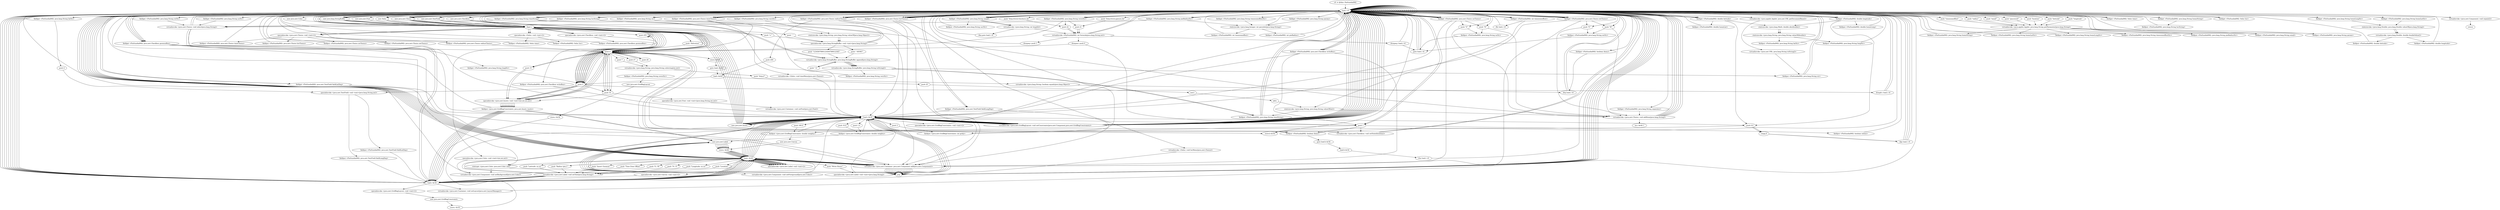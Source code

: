 digraph "" {
    "r0 := @this: PieSundial082"
    "load.r r0"
    "r0 := @this: PieSundial082"->"load.r r0";
    "new java.awt.Color"
    "load.r r0"->"new java.awt.Color";
    "dup1.r"
    "new java.awt.Color"->"dup1.r";
    "push 255"
    "dup1.r"->"push 255";
    "push 255"->"push 255";
    "push 255"->"push 255";
    "specialinvoke <java.awt.Color: void <init>(int,int,int)>"
    "push 255"->"specialinvoke <java.awt.Color: void <init>(int,int,int)>";
    "virtualinvoke <java.awt.Component: void setBackground(java.awt.Color)>"
    "specialinvoke <java.awt.Color: void <init>(int,int,int)>"->"virtualinvoke <java.awt.Component: void setBackground(java.awt.Color)>";
    "virtualinvoke <java.awt.Component: void setBackground(java.awt.Color)>"->"load.r r0";
    "load.r r0"->"load.r r0";
    "push \"location\""
    "load.r r0"->"push \"location\"";
    "virtualinvoke <java.applet.Applet: java.lang.String getParameter(java.lang.String)>"
    "push \"location\""->"virtualinvoke <java.applet.Applet: java.lang.String getParameter(java.lang.String)>";
    "fieldput <PieSundial082: java.lang.String homeString>"
    "virtualinvoke <java.applet.Applet: java.lang.String getParameter(java.lang.String)>"->"fieldput <PieSundial082: java.lang.String homeString>";
    "fieldput <PieSundial082: java.lang.String homeString>"->"load.r r0";
    "load.r r0"->"load.r r0";
    "push \"latitude\""
    "load.r r0"->"push \"latitude\"";
    "push \"latitude\""->"virtualinvoke <java.applet.Applet: java.lang.String getParameter(java.lang.String)>";
    "fieldput <PieSundial082: java.lang.String homeLatStr>"
    "virtualinvoke <java.applet.Applet: java.lang.String getParameter(java.lang.String)>"->"fieldput <PieSundial082: java.lang.String homeLatStr>";
    "fieldput <PieSundial082: java.lang.String homeLatStr>"->"load.r r0";
    "load.r r0"->"load.r r0";
    "push \"longitude\""
    "load.r r0"->"push \"longitude\"";
    "push \"longitude\""->"virtualinvoke <java.applet.Applet: java.lang.String getParameter(java.lang.String)>";
    "fieldput <PieSundial082: java.lang.String homeLongStr>"
    "virtualinvoke <java.applet.Applet: java.lang.String getParameter(java.lang.String)>"->"fieldput <PieSundial082: java.lang.String homeLongStr>";
    "fieldput <PieSundial082: java.lang.String homeLongStr>"->"load.r r0";
    "load.r r0"->"load.r r0";
    "push \"timezoneoffset\""
    "load.r r0"->"push \"timezoneoffset\"";
    "push \"timezoneoffset\""->"virtualinvoke <java.applet.Applet: java.lang.String getParameter(java.lang.String)>";
    "fieldput <PieSundial082: java.lang.String timezoneoffsetStr>"
    "virtualinvoke <java.applet.Applet: java.lang.String getParameter(java.lang.String)>"->"fieldput <PieSundial082: java.lang.String timezoneoffsetStr>";
    "fieldput <PieSundial082: java.lang.String timezoneoffsetStr>"->"load.r r0";
    "load.r r0"->"load.r r0";
    "fieldget <PieSundial082: java.lang.String timezoneoffsetStr>"
    "load.r r0"->"fieldget <PieSundial082: java.lang.String timezoneoffsetStr>";
    "staticinvoke <java.lang.Integer: int parseInt(java.lang.String)>"
    "fieldget <PieSundial082: java.lang.String timezoneoffsetStr>"->"staticinvoke <java.lang.Integer: int parseInt(java.lang.String)>";
    "fieldput <PieSundial082: int timezoneoffset>"
    "staticinvoke <java.lang.Integer: int parseInt(java.lang.String)>"->"fieldput <PieSundial082: int timezoneoffset>";
    "fieldput <PieSundial082: int timezoneoffset>"->"load.r r0";
    "load.r r0"->"load.r r0";
    "push \"radius\""
    "load.r r0"->"push \"radius\"";
    "push \"radius\""->"virtualinvoke <java.applet.Applet: java.lang.String getParameter(java.lang.String)>";
    "fieldput <PieSundial082: java.lang.String pieRadiusStr>"
    "virtualinvoke <java.applet.Applet: java.lang.String getParameter(java.lang.String)>"->"fieldput <PieSundial082: java.lang.String pieRadiusStr>";
    "fieldput <PieSundial082: java.lang.String pieRadiusStr>"->"load.r r0";
    "load.r r0"->"load.r r0";
    "fieldget <PieSundial082: java.lang.String pieRadiusStr>"
    "load.r r0"->"fieldget <PieSundial082: java.lang.String pieRadiusStr>";
    "fieldget <PieSundial082: java.lang.String pieRadiusStr>"->"staticinvoke <java.lang.Integer: int parseInt(java.lang.String)>";
    "fieldput <PieSundial082: int pieRadius>"
    "staticinvoke <java.lang.Integer: int parseInt(java.lang.String)>"->"fieldput <PieSundial082: int pieRadius>";
    "fieldput <PieSundial082: int pieRadius>"->"load.r r0";
    "load.r r0"->"load.r r0";
    "virtualinvoke <java.applet.Applet: java.net.URL getDocumentBase()>"
    "load.r r0"->"virtualinvoke <java.applet.Applet: java.net.URL getDocumentBase()>";
    "virtualinvoke <java.net.URL: java.lang.String toString()>"
    "virtualinvoke <java.applet.Applet: java.net.URL getDocumentBase()>"->"virtualinvoke <java.net.URL: java.lang.String toString()>";
    "fieldput <PieSundial082: java.lang.String str>"
    "virtualinvoke <java.net.URL: java.lang.String toString()>"->"fieldput <PieSundial082: java.lang.String str>";
    "fieldput <PieSundial082: java.lang.String str>"->"load.r r0";
    "new java.lang.StringBuffer"
    "load.r r0"->"new java.lang.StringBuffer";
    "new java.lang.StringBuffer"->"dup1.r";
    "dup1.r"->"load.r r0";
    "fieldget <PieSundial082: java.lang.String str>"
    "load.r r0"->"fieldget <PieSundial082: java.lang.String str>";
    "staticinvoke <java.lang.String: java.lang.String valueOf(java.lang.Object)>"
    "fieldget <PieSundial082: java.lang.String str>"->"staticinvoke <java.lang.String: java.lang.String valueOf(java.lang.Object)>";
    "specialinvoke <java.lang.StringBuffer: void <init>(java.lang.String)>"
    "staticinvoke <java.lang.String: java.lang.String valueOf(java.lang.Object)>"->"specialinvoke <java.lang.StringBuffer: void <init>(java.lang.String)>";
    "push \"1234567890123456789012345\""
    "specialinvoke <java.lang.StringBuffer: void <init>(java.lang.String)>"->"push \"1234567890123456789012345\"";
    "virtualinvoke <java.lang.StringBuffer: java.lang.StringBuffer append(java.lang.String)>"
    "push \"1234567890123456789012345\""->"virtualinvoke <java.lang.StringBuffer: java.lang.StringBuffer append(java.lang.String)>";
    "virtualinvoke <java.lang.StringBuffer: java.lang.String toString()>"
    "virtualinvoke <java.lang.StringBuffer: java.lang.StringBuffer append(java.lang.String)>"->"virtualinvoke <java.lang.StringBuffer: java.lang.String toString()>";
    "virtualinvoke <java.lang.StringBuffer: java.lang.String toString()>"->"fieldput <PieSundial082: java.lang.String str>";
    "fieldput <PieSundial082: java.lang.String str>"->"load.r r0";
    "load.r r0"->"load.r r0";
    "load.r r0"->"fieldget <PieSundial082: java.lang.String str>";
    "push 0"
    "fieldget <PieSundial082: java.lang.String str>"->"push 0";
    "push 27"
    "push 0"->"push 27";
    "virtualinvoke <java.lang.String: java.lang.String substring(int,int)>"
    "push 27"->"virtualinvoke <java.lang.String: java.lang.String substring(int,int)>";
    "fieldput <PieSundial082: java.lang.String wwwStr>"
    "virtualinvoke <java.lang.String: java.lang.String substring(int,int)>"->"fieldput <PieSundial082: java.lang.String wwwStr>";
    "new java.awt.GridBagLayout"
    "fieldput <PieSundial082: java.lang.String wwwStr>"->"new java.awt.GridBagLayout";
    "store.r $r34"
    "new java.awt.GridBagLayout"->"store.r $r34";
    "load.r $r34"
    "store.r $r34"->"load.r $r34";
    "specialinvoke <java.awt.GridBagLayout: void <init>()>"
    "load.r $r34"->"specialinvoke <java.awt.GridBagLayout: void <init>()>";
    "new java.awt.GridBagConstraints"
    "specialinvoke <java.awt.GridBagLayout: void <init>()>"->"new java.awt.GridBagConstraints";
    "store.r $r35"
    "new java.awt.GridBagConstraints"->"store.r $r35";
    "load.r $r35"
    "store.r $r35"->"load.r $r35";
    "specialinvoke <java.awt.GridBagConstraints: void <init>()>"
    "load.r $r35"->"specialinvoke <java.awt.GridBagConstraints: void <init>()>";
    "specialinvoke <java.awt.GridBagConstraints: void <init>()>"->"load.r r0";
    "load.r r0"->"load.r $r34";
    "virtualinvoke <java.awt.Container: void setLayout(java.awt.LayoutManager)>"
    "load.r $r34"->"virtualinvoke <java.awt.Container: void setLayout(java.awt.LayoutManager)>";
    "virtualinvoke <java.awt.Container: void setLayout(java.awt.LayoutManager)>"->"load.r r0";
    "load.r r0"->"load.r r0";
    "fieldget <PieSundial082: int timezoneoffset>"
    "load.r r0"->"fieldget <PieSundial082: int timezoneoffset>";
    "staticinvoke <java.lang.String: java.lang.String valueOf(int)>"
    "fieldget <PieSundial082: int timezoneoffset>"->"staticinvoke <java.lang.String: java.lang.String valueOf(int)>";
    "fieldput <PieSundial082: java.lang.String timeString>"
    "staticinvoke <java.lang.String: java.lang.String valueOf(int)>"->"fieldput <PieSundial082: java.lang.String timeString>";
    "fieldput <PieSundial082: java.lang.String timeString>"->"load.r r0";
    "load.r r0"->"fieldget <PieSundial082: int timezoneoffset>";
    "ifle load.r r0"
    "fieldget <PieSundial082: int timezoneoffset>"->"ifle load.r r0";
    "ifle load.r r0"->"load.r r0";
    "load.r r0"->"new java.lang.StringBuffer";
    "new java.lang.StringBuffer"->"dup1.r";
    "push \"+\""
    "dup1.r"->"push \"+\"";
    "push \"+\""->"specialinvoke <java.lang.StringBuffer: void <init>(java.lang.String)>";
    "specialinvoke <java.lang.StringBuffer: void <init>(java.lang.String)>"->"load.r r0";
    "fieldget <PieSundial082: java.lang.String timeString>"
    "load.r r0"->"fieldget <PieSundial082: java.lang.String timeString>";
    "fieldget <PieSundial082: java.lang.String timeString>"->"virtualinvoke <java.lang.StringBuffer: java.lang.StringBuffer append(java.lang.String)>";
    "virtualinvoke <java.lang.StringBuffer: java.lang.StringBuffer append(java.lang.String)>"->"virtualinvoke <java.lang.StringBuffer: java.lang.String toString()>";
    "virtualinvoke <java.lang.StringBuffer: java.lang.String toString()>"->"fieldput <PieSundial082: java.lang.String timeString>";
    "fieldput <PieSundial082: java.lang.String timeString>"->"load.r r0";
    "load.r r0"->"new java.lang.StringBuffer";
    "new java.lang.StringBuffer"->"dup1.r";
    "push \" \""
    "dup1.r"->"push \" \"";
    "push \" \""->"specialinvoke <java.lang.StringBuffer: void <init>(java.lang.String)>";
    "specialinvoke <java.lang.StringBuffer: void <init>(java.lang.String)>"->"load.r r0";
    "load.r r0"->"fieldget <PieSundial082: java.lang.String timeString>";
    "fieldget <PieSundial082: java.lang.String timeString>"->"virtualinvoke <java.lang.StringBuffer: java.lang.StringBuffer append(java.lang.String)>";
    "push \" h\""
    "virtualinvoke <java.lang.StringBuffer: java.lang.StringBuffer append(java.lang.String)>"->"push \" h\"";
    "push \" h\""->"virtualinvoke <java.lang.StringBuffer: java.lang.StringBuffer append(java.lang.String)>";
    "virtualinvoke <java.lang.StringBuffer: java.lang.StringBuffer append(java.lang.String)>"->"virtualinvoke <java.lang.StringBuffer: java.lang.String toString()>";
    "virtualinvoke <java.lang.StringBuffer: java.lang.String toString()>"->"fieldput <PieSundial082: java.lang.String timeString>";
    "fieldput <PieSundial082: java.lang.String timeString>"->"load.r r0";
    "new java.awt.Font"
    "load.r r0"->"new java.awt.Font";
    "new java.awt.Font"->"dup1.r";
    "push \"Helvetica\""
    "dup1.r"->"push \"Helvetica\"";
    "push \"Helvetica\""->"push 0";
    "push 10"
    "push 0"->"push 10";
    "specialinvoke <java.awt.Font: void <init>(java.lang.String,int,int)>"
    "push 10"->"specialinvoke <java.awt.Font: void <init>(java.lang.String,int,int)>";
    "virtualinvoke <java.awt.Container: void setFont(java.awt.Font)>"
    "specialinvoke <java.awt.Font: void <init>(java.lang.String,int,int)>"->"virtualinvoke <java.awt.Container: void setFont(java.awt.Font)>";
    "virtualinvoke <java.awt.Container: void setFont(java.awt.Font)>"->"load.r $r35";
    "push 1.0"
    "load.r $r35"->"push 1.0";
    "fieldput <java.awt.GridBagConstraints: double weightx>"
    "push 1.0"->"fieldput <java.awt.GridBagConstraints: double weightx>";
    "fieldput <java.awt.GridBagConstraints: double weightx>"->"load.r $r35";
    "push 0.0"
    "load.r $r35"->"push 0.0";
    "fieldput <java.awt.GridBagConstraints: double weighty>"
    "push 0.0"->"fieldput <java.awt.GridBagConstraints: double weighty>";
    "fieldput <java.awt.GridBagConstraints: double weighty>"->"load.r $r35";
    "new java.awt.Insets"
    "load.r $r35"->"new java.awt.Insets";
    "new java.awt.Insets"->"dup1.r";
    "push 5"
    "dup1.r"->"push 5";
    "push 5"->"push 10";
    "push 10"->"push 0";
    "push 0"->"push 0";
    "specialinvoke <java.awt.Insets: void <init>(int,int,int,int)>"
    "push 0"->"specialinvoke <java.awt.Insets: void <init>(int,int,int,int)>";
    "fieldput <java.awt.GridBagConstraints: java.awt.Insets insets>"
    "specialinvoke <java.awt.Insets: void <init>(int,int,int,int)>"->"fieldput <java.awt.GridBagConstraints: java.awt.Insets insets>";
    "new java.awt.Label"
    "fieldput <java.awt.GridBagConstraints: java.awt.Insets insets>"->"new java.awt.Label";
    "store.r $r44"
    "new java.awt.Label"->"store.r $r44";
    "load.r $r44"
    "store.r $r44"->"load.r $r44";
    "specialinvoke <java.awt.Label: void <init>()>"
    "load.r $r44"->"specialinvoke <java.awt.Label: void <init>()>";
    "specialinvoke <java.awt.Label: void <init>()>"->"load.r $r44";
    "push \"Time Zone Offset\""
    "load.r $r44"->"push \"Time Zone Offset\"";
    "virtualinvoke <java.awt.Label: void setText(java.lang.String)>"
    "push \"Time Zone Offset\""->"virtualinvoke <java.awt.Label: void setText(java.lang.String)>";
    "virtualinvoke <java.awt.Label: void setText(java.lang.String)>"->"load.r $r34";
    "load.r $r34"->"load.r $r44";
    "load.r $r44"->"load.r $r35";
    "virtualinvoke <java.awt.GridBagLayout: void setConstraints(java.awt.Component,java.awt.GridBagConstraints)>"
    "load.r $r35"->"virtualinvoke <java.awt.GridBagLayout: void setConstraints(java.awt.Component,java.awt.GridBagConstraints)>";
    "virtualinvoke <java.awt.GridBagLayout: void setConstraints(java.awt.Component,java.awt.GridBagConstraints)>"->"load.r r0";
    "load.r r0"->"load.r $r44";
    "virtualinvoke <java.awt.Container: java.awt.Component add(java.awt.Component)>"
    "load.r $r44"->"virtualinvoke <java.awt.Container: java.awt.Component add(java.awt.Component)>";
    "pop"
    "virtualinvoke <java.awt.Container: java.awt.Component add(java.awt.Component)>"->"pop";
    "pop"->"load.r $r35";
    "load.r $r35"->"new java.awt.Insets";
    "new java.awt.Insets"->"dup1.r";
    "dup1.r"->"push 5";
    "push 5"->"push 0";
    "push 0"->"push 0";
    "push 0"->"push 0";
    "push 0"->"specialinvoke <java.awt.Insets: void <init>(int,int,int,int)>";
    "specialinvoke <java.awt.Insets: void <init>(int,int,int,int)>"->"fieldput <java.awt.GridBagConstraints: java.awt.Insets insets>";
    "fieldput <java.awt.GridBagConstraints: java.awt.Insets insets>"->"new java.awt.Label";
    "new java.awt.Label"->"store.r $r44";
    "store.r $r44"->"load.r $r44";
    "load.r $r44"->"specialinvoke <java.awt.Label: void <init>()>";
    "specialinvoke <java.awt.Label: void <init>()>"->"load.r $r44";
    "push \"Location\""
    "load.r $r44"->"push \"Location\"";
    "push \"Location\""->"virtualinvoke <java.awt.Label: void setText(java.lang.String)>";
    "virtualinvoke <java.awt.Label: void setText(java.lang.String)>"->"load.r $r34";
    "load.r $r34"->"load.r $r44";
    "load.r $r44"->"load.r $r35";
    "load.r $r35"->"virtualinvoke <java.awt.GridBagLayout: void setConstraints(java.awt.Component,java.awt.GridBagConstraints)>";
    "virtualinvoke <java.awt.GridBagLayout: void setConstraints(java.awt.Component,java.awt.GridBagConstraints)>"->"load.r r0";
    "load.r r0"->"load.r $r44";
    "load.r $r44"->"virtualinvoke <java.awt.Container: java.awt.Component add(java.awt.Component)>";
    "virtualinvoke <java.awt.Container: java.awt.Component add(java.awt.Component)>"->"pop";
    "pop"->"load.r $r35";
    "push 10.0"
    "load.r $r35"->"push 10.0";
    "push 10.0"->"fieldput <java.awt.GridBagConstraints: double weightx>";
    "fieldput <java.awt.GridBagConstraints: double weightx>"->"new java.awt.Label";
    "new java.awt.Label"->"store.r $r44";
    "store.r $r44"->"load.r $r44";
    "load.r $r44"->"specialinvoke <java.awt.Label: void <init>()>";
    "specialinvoke <java.awt.Label: void <init>()>"->"load.r $r44";
    "push \"Latitude: xx.xx\""
    "load.r $r44"->"push \"Latitude: xx.xx\"";
    "push \"Latitude: xx.xx\""->"virtualinvoke <java.awt.Label: void setText(java.lang.String)>";
    "virtualinvoke <java.awt.Label: void setText(java.lang.String)>"->"load.r $r34";
    "load.r $r34"->"load.r $r44";
    "load.r $r44"->"load.r $r35";
    "load.r $r35"->"virtualinvoke <java.awt.GridBagLayout: void setConstraints(java.awt.Component,java.awt.GridBagConstraints)>";
    "virtualinvoke <java.awt.GridBagLayout: void setConstraints(java.awt.Component,java.awt.GridBagConstraints)>"->"load.r r0";
    "load.r r0"->"load.r $r44";
    "load.r $r44"->"virtualinvoke <java.awt.Container: java.awt.Component add(java.awt.Component)>";
    "virtualinvoke <java.awt.Container: java.awt.Component add(java.awt.Component)>"->"pop";
    "pop"->"new java.awt.Label";
    "new java.awt.Label"->"store.r $r44";
    "store.r $r44"->"load.r $r44";
    "load.r $r44"->"specialinvoke <java.awt.Label: void <init>()>";
    "specialinvoke <java.awt.Label: void <init>()>"->"load.r $r44";
    "push \"N / S\""
    "load.r $r44"->"push \"N / S\"";
    "push \"N / S\""->"virtualinvoke <java.awt.Label: void setText(java.lang.String)>";
    "virtualinvoke <java.awt.Label: void setText(java.lang.String)>"->"load.r $r34";
    "load.r $r34"->"load.r $r44";
    "load.r $r44"->"load.r $r35";
    "load.r $r35"->"virtualinvoke <java.awt.GridBagLayout: void setConstraints(java.awt.Component,java.awt.GridBagConstraints)>";
    "virtualinvoke <java.awt.GridBagLayout: void setConstraints(java.awt.Component,java.awt.GridBagConstraints)>"->"load.r r0";
    "load.r r0"->"load.r $r44";
    "load.r $r44"->"virtualinvoke <java.awt.Container: java.awt.Component add(java.awt.Component)>";
    "virtualinvoke <java.awt.Container: java.awt.Component add(java.awt.Component)>"->"pop";
    "pop"->"new java.awt.Label";
    "new java.awt.Label"->"store.r $r44";
    "store.r $r44"->"load.r $r44";
    "load.r $r44"->"specialinvoke <java.awt.Label: void <init>()>";
    "specialinvoke <java.awt.Label: void <init>()>"->"load.r $r44";
    "push \"Longitude: xx.xx\""
    "load.r $r44"->"push \"Longitude: xx.xx\"";
    "push \"Longitude: xx.xx\""->"virtualinvoke <java.awt.Label: void setText(java.lang.String)>";
    "virtualinvoke <java.awt.Label: void setText(java.lang.String)>"->"load.r $r34";
    "load.r $r34"->"load.r $r44";
    "load.r $r44"->"load.r $r35";
    "load.r $r35"->"virtualinvoke <java.awt.GridBagLayout: void setConstraints(java.awt.Component,java.awt.GridBagConstraints)>";
    "virtualinvoke <java.awt.GridBagLayout: void setConstraints(java.awt.Component,java.awt.GridBagConstraints)>"->"load.r r0";
    "load.r r0"->"load.r $r44";
    "load.r $r44"->"virtualinvoke <java.awt.Container: java.awt.Component add(java.awt.Component)>";
    "virtualinvoke <java.awt.Container: java.awt.Component add(java.awt.Component)>"->"pop";
    "pop"->"new java.awt.Label";
    "new java.awt.Label"->"store.r $r44";
    "store.r $r44"->"load.r $r44";
    "load.r $r44"->"specialinvoke <java.awt.Label: void <init>()>";
    "specialinvoke <java.awt.Label: void <init>()>"->"load.r $r44";
    "push \"E / W\""
    "load.r $r44"->"push \"E / W\"";
    "push \"E / W\""->"virtualinvoke <java.awt.Label: void setText(java.lang.String)>";
    "virtualinvoke <java.awt.Label: void setText(java.lang.String)>"->"load.r $r34";
    "load.r $r34"->"load.r $r44";
    "load.r $r44"->"load.r $r35";
    "load.r $r35"->"virtualinvoke <java.awt.GridBagLayout: void setConstraints(java.awt.Component,java.awt.GridBagConstraints)>";
    "virtualinvoke <java.awt.GridBagLayout: void setConstraints(java.awt.Component,java.awt.GridBagConstraints)>"->"load.r r0";
    "load.r r0"->"load.r $r44";
    "load.r $r44"->"virtualinvoke <java.awt.Container: java.awt.Component add(java.awt.Component)>";
    "virtualinvoke <java.awt.Container: java.awt.Component add(java.awt.Component)>"->"pop";
    "pop"->"new java.awt.Label";
    "new java.awt.Label"->"store.r $r44";
    "store.r $r44"->"load.r $r44";
    "load.r $r44"->"specialinvoke <java.awt.Label: void <init>()>";
    "specialinvoke <java.awt.Label: void <init>()>"->"load.r $r44";
    "push \"Radius (pix.)\""
    "load.r $r44"->"push \"Radius (pix.)\"";
    "push \"Radius (pix.)\""->"virtualinvoke <java.awt.Label: void setText(java.lang.String)>";
    "virtualinvoke <java.awt.Label: void setText(java.lang.String)>"->"load.r $r35";
    "load.r $r35"->"new java.awt.Insets";
    "new java.awt.Insets"->"dup1.r";
    "dup1.r"->"push 5";
    "push 5"->"push 0";
    "push 0"->"push 0";
    "push 0"->"push 5";
    "push 5"->"specialinvoke <java.awt.Insets: void <init>(int,int,int,int)>";
    "specialinvoke <java.awt.Insets: void <init>(int,int,int,int)>"->"fieldput <java.awt.GridBagConstraints: java.awt.Insets insets>";
    "fieldput <java.awt.GridBagConstraints: java.awt.Insets insets>"->"load.r $r34";
    "load.r $r34"->"load.r $r44";
    "load.r $r44"->"load.r $r35";
    "load.r $r35"->"virtualinvoke <java.awt.GridBagLayout: void setConstraints(java.awt.Component,java.awt.GridBagConstraints)>";
    "virtualinvoke <java.awt.GridBagLayout: void setConstraints(java.awt.Component,java.awt.GridBagConstraints)>"->"load.r r0";
    "load.r r0"->"load.r $r44";
    "load.r $r44"->"virtualinvoke <java.awt.Container: java.awt.Component add(java.awt.Component)>";
    "virtualinvoke <java.awt.Container: java.awt.Component add(java.awt.Component)>"->"pop";
    "pop"->"new java.awt.Label";
    "new java.awt.Label"->"store.r $r44";
    "store.r $r44"->"load.r $r44";
    "load.r $r44"->"specialinvoke <java.awt.Label: void <init>()>";
    "specialinvoke <java.awt.Label: void <init>()>"->"load.r $r44";
    "staticget <java.awt.Color: java.awt.Color red>"
    "load.r $r44"->"staticget <java.awt.Color: java.awt.Color red>";
    "virtualinvoke <java.awt.Component: void setForeground(java.awt.Color)>"
    "staticget <java.awt.Color: java.awt.Color red>"->"virtualinvoke <java.awt.Component: void setForeground(java.awt.Color)>";
    "virtualinvoke <java.awt.Component: void setForeground(java.awt.Color)>"->"load.r $r44";
    "push \"Insert Gnomon\""
    "load.r $r44"->"push \"Insert Gnomon\"";
    "push \"Insert Gnomon\""->"virtualinvoke <java.awt.Label: void setText(java.lang.String)>";
    "virtualinvoke <java.awt.Label: void setText(java.lang.String)>"->"load.r $r35";
    "load.r $r35"->"new java.awt.Insets";
    "new java.awt.Insets"->"dup1.r";
    "dup1.r"->"push 5";
    "push 5"->"push 0";
    "push 0"->"push 0";
    "push 15"
    "push 0"->"push 15";
    "push 15"->"specialinvoke <java.awt.Insets: void <init>(int,int,int,int)>";
    "specialinvoke <java.awt.Insets: void <init>(int,int,int,int)>"->"fieldput <java.awt.GridBagConstraints: java.awt.Insets insets>";
    "fieldput <java.awt.GridBagConstraints: java.awt.Insets insets>"->"load.r $r34";
    "load.r $r34"->"load.r $r44";
    "load.r $r44"->"load.r $r35";
    "load.r $r35"->"virtualinvoke <java.awt.GridBagLayout: void setConstraints(java.awt.Component,java.awt.GridBagConstraints)>";
    "virtualinvoke <java.awt.GridBagLayout: void setConstraints(java.awt.Component,java.awt.GridBagConstraints)>"->"load.r r0";
    "load.r r0"->"load.r $r44";
    "load.r $r44"->"virtualinvoke <java.awt.Container: java.awt.Component add(java.awt.Component)>";
    "virtualinvoke <java.awt.Container: java.awt.Component add(java.awt.Component)>"->"pop";
    "pop"->"new java.awt.Label";
    "new java.awt.Label"->"store.r $r44";
    "store.r $r44"->"load.r $r44";
    "push \"Write Hours\""
    "load.r $r44"->"push \"Write Hours\"";
    "specialinvoke <java.awt.Label: void <init>(java.lang.String)>"
    "push \"Write Hours\""->"specialinvoke <java.awt.Label: void <init>(java.lang.String)>";
    "specialinvoke <java.awt.Label: void <init>(java.lang.String)>"->"load.r $r35";
    "load.r $r35"->"new java.awt.Insets";
    "new java.awt.Insets"->"dup1.r";
    "dup1.r"->"push 5";
    "push 5"->"push 0";
    "push 0"->"push 0";
    "push 0"->"push 15";
    "push 15"->"specialinvoke <java.awt.Insets: void <init>(int,int,int,int)>";
    "specialinvoke <java.awt.Insets: void <init>(int,int,int,int)>"->"fieldput <java.awt.GridBagConstraints: java.awt.Insets insets>";
    "fieldput <java.awt.GridBagConstraints: java.awt.Insets insets>"->"load.r $r34";
    "load.r $r34"->"load.r $r44";
    "load.r $r44"->"load.r $r35";
    "load.r $r35"->"virtualinvoke <java.awt.GridBagLayout: void setConstraints(java.awt.Component,java.awt.GridBagConstraints)>";
    "virtualinvoke <java.awt.GridBagLayout: void setConstraints(java.awt.Component,java.awt.GridBagConstraints)>"->"load.r r0";
    "load.r r0"->"load.r $r44";
    "load.r $r44"->"virtualinvoke <java.awt.Container: java.awt.Component add(java.awt.Component)>";
    "virtualinvoke <java.awt.Container: java.awt.Component add(java.awt.Component)>"->"pop";
    "pop"->"load.r $r35";
    "push 1"
    "load.r $r35"->"push 1";
    "fieldput <java.awt.GridBagConstraints: int gridy>"
    "push 1"->"fieldput <java.awt.GridBagConstraints: int gridy>";
    "fieldput <java.awt.GridBagConstraints: int gridy>"->"load.r r0";
    "new Seloc"
    "load.r r0"->"new Seloc";
    "new Seloc"->"dup1.r";
    "specialinvoke <Seloc: void <init>()>"
    "dup1.r"->"specialinvoke <Seloc: void <init>()>";
    "fieldput <PieSundial082: Seloc time>"
    "specialinvoke <Seloc: void <init>()>"->"fieldput <PieSundial082: Seloc time>";
    "fieldput <PieSundial082: Seloc time>"->"load.r r0";
    "new java.awt.Choice"
    "load.r r0"->"new java.awt.Choice";
    "new java.awt.Choice"->"dup1.r";
    "specialinvoke <java.awt.Choice: void <init>()>"
    "dup1.r"->"specialinvoke <java.awt.Choice: void <init>()>";
    "fieldput <PieSundial082: java.awt.Choice timeChoice>"
    "specialinvoke <java.awt.Choice: void <init>()>"->"fieldput <PieSundial082: java.awt.Choice timeChoice>";
    "fieldput <PieSundial082: java.awt.Choice timeChoice>"->"load.r r0";
    "fieldget <PieSundial082: Seloc time>"
    "load.r r0"->"fieldget <PieSundial082: Seloc time>";
    "fieldget <PieSundial082: Seloc time>"->"load.r r0";
    "fieldget <PieSundial082: java.awt.Choice timeChoice>"
    "load.r r0"->"fieldget <PieSundial082: java.awt.Choice timeChoice>";
    "virtualinvoke <Seloc: void timeMenu(java.awt.Choice)>"
    "fieldget <PieSundial082: java.awt.Choice timeChoice>"->"virtualinvoke <Seloc: void timeMenu(java.awt.Choice)>";
    "virtualinvoke <Seloc: void timeMenu(java.awt.Choice)>"->"load.r $r35";
    "load.r $r35"->"new java.awt.Insets";
    "new java.awt.Insets"->"dup1.r";
    "dup1.r"->"push 0";
    "push 20"
    "push 0"->"push 20";
    "push 20"->"push 0";
    "push 0"->"push 0";
    "push 0"->"specialinvoke <java.awt.Insets: void <init>(int,int,int,int)>";
    "specialinvoke <java.awt.Insets: void <init>(int,int,int,int)>"->"fieldput <java.awt.GridBagConstraints: java.awt.Insets insets>";
    "fieldput <java.awt.GridBagConstraints: java.awt.Insets insets>"->"load.r $r34";
    "load.r $r34"->"load.r r0";
    "load.r r0"->"fieldget <PieSundial082: java.awt.Choice timeChoice>";
    "fieldget <PieSundial082: java.awt.Choice timeChoice>"->"load.r $r35";
    "load.r $r35"->"virtualinvoke <java.awt.GridBagLayout: void setConstraints(java.awt.Component,java.awt.GridBagConstraints)>";
    "virtualinvoke <java.awt.GridBagLayout: void setConstraints(java.awt.Component,java.awt.GridBagConstraints)>"->"load.r r0";
    "load.r r0"->"fieldget <PieSundial082: java.awt.Choice timeChoice>";
    "fieldget <PieSundial082: java.awt.Choice timeChoice>"->"load.r r0";
    "load.r r0"->"fieldget <PieSundial082: java.lang.String timeString>";
    "virtualinvoke <java.awt.Choice: void select(java.lang.String)>"
    "fieldget <PieSundial082: java.lang.String timeString>"->"virtualinvoke <java.awt.Choice: void select(java.lang.String)>";
    "virtualinvoke <java.awt.Choice: void select(java.lang.String)>"->"load.r r0";
    "load.r r0"->"load.r r0";
    "load.r r0"->"fieldget <PieSundial082: java.awt.Choice timeChoice>";
    "fieldget <PieSundial082: java.awt.Choice timeChoice>"->"virtualinvoke <java.awt.Container: java.awt.Component add(java.awt.Component)>";
    "virtualinvoke <java.awt.Container: java.awt.Component add(java.awt.Component)>"->"pop";
    "pop"->"load.r $r35";
    "load.r $r35"->"new java.awt.Insets";
    "new java.awt.Insets"->"dup1.r";
    "dup1.r"->"push 0";
    "push 0"->"push 10";
    "push 10"->"push 0";
    "push 0"->"push 0";
    "push 0"->"specialinvoke <java.awt.Insets: void <init>(int,int,int,int)>";
    "specialinvoke <java.awt.Insets: void <init>(int,int,int,int)>"->"fieldput <java.awt.GridBagConstraints: java.awt.Insets insets>";
    "fieldput <java.awt.GridBagConstraints: java.awt.Insets insets>"->"load.r r0";
    "load.r r0"->"new java.awt.Choice";
    "new java.awt.Choice"->"dup1.r";
    "dup1.r"->"specialinvoke <java.awt.Choice: void <init>()>";
    "fieldput <PieSundial082: java.awt.Choice locChoice>"
    "specialinvoke <java.awt.Choice: void <init>()>"->"fieldput <PieSundial082: java.awt.Choice locChoice>";
    "fieldput <PieSundial082: java.awt.Choice locChoice>"->"load.r r0";
    "load.r r0"->"load.r r0";
    "fieldget <PieSundial082: java.lang.String homeString>"
    "load.r r0"->"fieldget <PieSundial082: java.lang.String homeString>";
    "fieldput <PieSundial082: java.lang.String locString>"
    "fieldget <PieSundial082: java.lang.String homeString>"->"fieldput <PieSundial082: java.lang.String locString>";
    "fieldput <PieSundial082: java.lang.String locString>"->"load.r r0";
    "fieldget <PieSundial082: java.awt.Choice locChoice>"
    "load.r r0"->"fieldget <PieSundial082: java.awt.Choice locChoice>";
    "fieldget <PieSundial082: java.awt.Choice locChoice>"->"load.r r0";
    "fieldget <PieSundial082: java.lang.String locString>"
    "load.r r0"->"fieldget <PieSundial082: java.lang.String locString>";
    "virtualinvoke <java.awt.Choice: void addItem(java.lang.String)>"
    "fieldget <PieSundial082: java.lang.String locString>"->"virtualinvoke <java.awt.Choice: void addItem(java.lang.String)>";
    "virtualinvoke <java.awt.Choice: void addItem(java.lang.String)>"->"load.r r0";
    "load.r r0"->"fieldget <PieSundial082: java.awt.Choice locChoice>";
    "fieldget <PieSundial082: java.awt.Choice locChoice>"->"load.r r0";
    "fieldget <PieSundial082: java.lang.String separator>"
    "load.r r0"->"fieldget <PieSundial082: java.lang.String separator>";
    "fieldget <PieSundial082: java.lang.String separator>"->"virtualinvoke <java.awt.Choice: void addItem(java.lang.String)>";
    "virtualinvoke <java.awt.Choice: void addItem(java.lang.String)>"->"load.r r0";
    "load.r r0"->"new Seloc";
    "new Seloc"->"dup1.r";
    "dup1.r"->"specialinvoke <Seloc: void <init>()>";
    "fieldput <PieSundial082: Seloc loc>"
    "specialinvoke <Seloc: void <init>()>"->"fieldput <PieSundial082: Seloc loc>";
    "fieldput <PieSundial082: Seloc loc>"->"load.r r0";
    "fieldget <PieSundial082: Seloc loc>"
    "load.r r0"->"fieldget <PieSundial082: Seloc loc>";
    "fieldget <PieSundial082: Seloc loc>"->"load.r r0";
    "load.r r0"->"fieldget <PieSundial082: java.awt.Choice locChoice>";
    "virtualinvoke <Seloc: void locMenu(java.awt.Choice)>"
    "fieldget <PieSundial082: java.awt.Choice locChoice>"->"virtualinvoke <Seloc: void locMenu(java.awt.Choice)>";
    "virtualinvoke <Seloc: void locMenu(java.awt.Choice)>"->"load.r $r34";
    "load.r $r34"->"load.r r0";
    "load.r r0"->"fieldget <PieSundial082: java.awt.Choice locChoice>";
    "fieldget <PieSundial082: java.awt.Choice locChoice>"->"load.r $r35";
    "load.r $r35"->"virtualinvoke <java.awt.GridBagLayout: void setConstraints(java.awt.Component,java.awt.GridBagConstraints)>";
    "virtualinvoke <java.awt.GridBagLayout: void setConstraints(java.awt.Component,java.awt.GridBagConstraints)>"->"load.r r0";
    "load.r r0"->"load.r r0";
    "load.r r0"->"fieldget <PieSundial082: java.awt.Choice locChoice>";
    "fieldget <PieSundial082: java.awt.Choice locChoice>"->"virtualinvoke <java.awt.Container: java.awt.Component add(java.awt.Component)>";
    "virtualinvoke <java.awt.Container: java.awt.Component add(java.awt.Component)>"->"pop";
    "pop"->"load.r r0";
    "load.r r0"->"fieldget <PieSundial082: java.awt.Choice locChoice>";
    "fieldget <PieSundial082: java.awt.Choice locChoice>"->"load.r r0";
    "load.r r0"->"fieldget <PieSundial082: java.lang.String locString>";
    "fieldget <PieSundial082: java.lang.String locString>"->"virtualinvoke <java.awt.Choice: void select(java.lang.String)>";
    "virtualinvoke <java.awt.Choice: void select(java.lang.String)>"->"load.r r0";
    "load.r r0"->"load.r r0";
    "fieldget <PieSundial082: java.lang.String homeLatStr>"
    "load.r r0"->"fieldget <PieSundial082: java.lang.String homeLatStr>";
    "staticinvoke <java.lang.Double: java.lang.Double valueOf(java.lang.String)>"
    "fieldget <PieSundial082: java.lang.String homeLatStr>"->"staticinvoke <java.lang.Double: java.lang.Double valueOf(java.lang.String)>";
    "virtualinvoke <java.lang.Double: double doubleValue()>"
    "staticinvoke <java.lang.Double: java.lang.Double valueOf(java.lang.String)>"->"virtualinvoke <java.lang.Double: double doubleValue()>";
    "fieldput <PieSundial082: double latitude>"
    "virtualinvoke <java.lang.Double: double doubleValue()>"->"fieldput <PieSundial082: double latitude>";
    "fieldput <PieSundial082: double latitude>"->"load.r r0";
    "load.r r0"->"load.r r0";
    "fieldget <PieSundial082: double latitude>"
    "load.r r0"->"fieldget <PieSundial082: double latitude>";
    "fieldput <PieSundial082: double homeLat>"
    "fieldget <PieSundial082: double latitude>"->"fieldput <PieSundial082: double homeLat>";
    "fieldput <PieSundial082: double homeLat>"->"load.r r0";
    "load.r r0"->"fieldget <PieSundial082: double latitude>";
    "fieldget <PieSundial082: double latitude>"->"push 0.0";
    "cmpg.d"
    "push 0.0"->"cmpg.d";
    "ifge load.r r0"
    "cmpg.d"->"ifge load.r r0";
    "ifge load.r r0"->"load.r r0";
    "push \"S\""
    "load.r r0"->"push \"S\"";
    "fieldput <PieSundial082: java.lang.String nsStr>"
    "push \"S\""->"fieldput <PieSundial082: java.lang.String nsStr>";
    "goto load.r r0"
    "fieldput <PieSundial082: java.lang.String nsStr>"->"goto load.r r0";
    "goto load.r r0"->"load.r r0";
    "load.r r0"->"load.r r0";
    "fieldget <PieSundial082: java.lang.String homeLongStr>"
    "load.r r0"->"fieldget <PieSundial082: java.lang.String homeLongStr>";
    "fieldget <PieSundial082: java.lang.String homeLongStr>"->"staticinvoke <java.lang.Double: java.lang.Double valueOf(java.lang.String)>";
    "staticinvoke <java.lang.Double: java.lang.Double valueOf(java.lang.String)>"->"virtualinvoke <java.lang.Double: double doubleValue()>";
    "fieldput <PieSundial082: double longitude>"
    "virtualinvoke <java.lang.Double: double doubleValue()>"->"fieldput <PieSundial082: double longitude>";
    "fieldput <PieSundial082: double longitude>"->"load.r r0";
    "load.r r0"->"load.r r0";
    "fieldget <PieSundial082: double longitude>"
    "load.r r0"->"fieldget <PieSundial082: double longitude>";
    "fieldput <PieSundial082: double homeLong>"
    "fieldget <PieSundial082: double longitude>"->"fieldput <PieSundial082: double homeLong>";
    "fieldput <PieSundial082: double homeLong>"->"load.r r0";
    "load.r r0"->"fieldget <PieSundial082: double longitude>";
    "fieldget <PieSundial082: double longitude>"->"push 0.0";
    "push 0.0"->"cmpg.d";
    "cmpg.d"->"ifge load.r r0";
    "ifge load.r r0"->"load.r r0";
    "push \"W\""
    "load.r r0"->"push \"W\"";
    "fieldput <PieSundial082: java.lang.String ewStr>"
    "push \"W\""->"fieldput <PieSundial082: java.lang.String ewStr>";
    "fieldput <PieSundial082: java.lang.String ewStr>"->"goto load.r r0";
    "goto load.r r0"->"load.r r0";
    "load.r r0"->"load.r r0";
    "load.r r0"->"fieldget <PieSundial082: double latitude>";
    "staticinvoke <java.lang.Math: double abs(double)>"
    "fieldget <PieSundial082: double latitude>"->"staticinvoke <java.lang.Math: double abs(double)>";
    "staticinvoke <java.lang.String: java.lang.String valueOf(double)>"
    "staticinvoke <java.lang.Math: double abs(double)>"->"staticinvoke <java.lang.String: java.lang.String valueOf(double)>";
    "fieldput <PieSundial082: java.lang.String latStr>"
    "staticinvoke <java.lang.String: java.lang.String valueOf(double)>"->"fieldput <PieSundial082: java.lang.String latStr>";
    "fieldput <PieSundial082: java.lang.String latStr>"->"load.r r0";
    "new java.awt.TextField"
    "load.r r0"->"new java.awt.TextField";
    "new java.awt.TextField"->"dup1.r";
    "dup1.r"->"load.r r0";
    "fieldget <PieSundial082: java.lang.String latStr>"
    "load.r r0"->"fieldget <PieSundial082: java.lang.String latStr>";
    "push 4"
    "fieldget <PieSundial082: java.lang.String latStr>"->"push 4";
    "specialinvoke <java.awt.TextField: void <init>(java.lang.String,int)>"
    "push 4"->"specialinvoke <java.awt.TextField: void <init>(java.lang.String,int)>";
    "fieldput <PieSundial082: java.awt.TextField fieldLatDeg>"
    "specialinvoke <java.awt.TextField: void <init>(java.lang.String,int)>"->"fieldput <PieSundial082: java.awt.TextField fieldLatDeg>";
    "fieldput <PieSundial082: java.awt.TextField fieldLatDeg>"->"load.r $r34";
    "load.r $r34"->"load.r r0";
    "fieldget <PieSundial082: java.awt.TextField fieldLatDeg>"
    "load.r r0"->"fieldget <PieSundial082: java.awt.TextField fieldLatDeg>";
    "fieldget <PieSundial082: java.awt.TextField fieldLatDeg>"->"load.r $r35";
    "load.r $r35"->"virtualinvoke <java.awt.GridBagLayout: void setConstraints(java.awt.Component,java.awt.GridBagConstraints)>";
    "virtualinvoke <java.awt.GridBagLayout: void setConstraints(java.awt.Component,java.awt.GridBagConstraints)>"->"load.r r0";
    "load.r r0"->"load.r r0";
    "load.r r0"->"fieldget <PieSundial082: java.awt.TextField fieldLatDeg>";
    "fieldget <PieSundial082: java.awt.TextField fieldLatDeg>"->"virtualinvoke <java.awt.Container: java.awt.Component add(java.awt.Component)>";
    "virtualinvoke <java.awt.Container: java.awt.Component add(java.awt.Component)>"->"pop";
    "pop"->"load.r r0";
    "load.r r0"->"new java.awt.Choice";
    "new java.awt.Choice"->"dup1.r";
    "dup1.r"->"specialinvoke <java.awt.Choice: void <init>()>";
    "fieldput <PieSundial082: java.awt.Choice nsChoice>"
    "specialinvoke <java.awt.Choice: void <init>()>"->"fieldput <PieSundial082: java.awt.Choice nsChoice>";
    "fieldput <PieSundial082: java.awt.Choice nsChoice>"->"load.r r0";
    "fieldget <PieSundial082: java.awt.Choice nsChoice>"
    "load.r r0"->"fieldget <PieSundial082: java.awt.Choice nsChoice>";
    "push \"N\""
    "fieldget <PieSundial082: java.awt.Choice nsChoice>"->"push \"N\"";
    "push \"N\""->"virtualinvoke <java.awt.Choice: void addItem(java.lang.String)>";
    "virtualinvoke <java.awt.Choice: void addItem(java.lang.String)>"->"load.r r0";
    "load.r r0"->"fieldget <PieSundial082: java.awt.Choice nsChoice>";
    "fieldget <PieSundial082: java.awt.Choice nsChoice>"->"push \"S\"";
    "push \"S\""->"virtualinvoke <java.awt.Choice: void addItem(java.lang.String)>";
    "virtualinvoke <java.awt.Choice: void addItem(java.lang.String)>"->"load.r r0";
    "load.r r0"->"fieldget <PieSundial082: java.awt.Choice nsChoice>";
    "fieldget <PieSundial082: java.awt.Choice nsChoice>"->"load.r r0";
    "fieldget <PieSundial082: java.lang.String nsStr>"
    "load.r r0"->"fieldget <PieSundial082: java.lang.String nsStr>";
    "fieldget <PieSundial082: java.lang.String nsStr>"->"virtualinvoke <java.awt.Choice: void select(java.lang.String)>";
    "virtualinvoke <java.awt.Choice: void select(java.lang.String)>"->"load.r $r34";
    "load.r $r34"->"load.r r0";
    "load.r r0"->"fieldget <PieSundial082: java.awt.Choice nsChoice>";
    "fieldget <PieSundial082: java.awt.Choice nsChoice>"->"load.r $r35";
    "load.r $r35"->"virtualinvoke <java.awt.GridBagLayout: void setConstraints(java.awt.Component,java.awt.GridBagConstraints)>";
    "virtualinvoke <java.awt.GridBagLayout: void setConstraints(java.awt.Component,java.awt.GridBagConstraints)>"->"load.r r0";
    "load.r r0"->"load.r r0";
    "load.r r0"->"fieldget <PieSundial082: java.awt.Choice nsChoice>";
    "fieldget <PieSundial082: java.awt.Choice nsChoice>"->"virtualinvoke <java.awt.Container: java.awt.Component add(java.awt.Component)>";
    "virtualinvoke <java.awt.Container: java.awt.Component add(java.awt.Component)>"->"pop";
    "pop"->"load.r r0";
    "load.r r0"->"load.r r0";
    "load.r r0"->"fieldget <PieSundial082: double longitude>";
    "fieldget <PieSundial082: double longitude>"->"staticinvoke <java.lang.Math: double abs(double)>";
    "staticinvoke <java.lang.Math: double abs(double)>"->"staticinvoke <java.lang.String: java.lang.String valueOf(double)>";
    "fieldput <PieSundial082: java.lang.String longStr>"
    "staticinvoke <java.lang.String: java.lang.String valueOf(double)>"->"fieldput <PieSundial082: java.lang.String longStr>";
    "fieldput <PieSundial082: java.lang.String longStr>"->"load.r r0";
    "load.r r0"->"new java.awt.TextField";
    "new java.awt.TextField"->"dup1.r";
    "dup1.r"->"load.r r0";
    "fieldget <PieSundial082: java.lang.String longStr>"
    "load.r r0"->"fieldget <PieSundial082: java.lang.String longStr>";
    "fieldget <PieSundial082: java.lang.String longStr>"->"push 5";
    "push 5"->"specialinvoke <java.awt.TextField: void <init>(java.lang.String,int)>";
    "fieldput <PieSundial082: java.awt.TextField fieldLongDeg>"
    "specialinvoke <java.awt.TextField: void <init>(java.lang.String,int)>"->"fieldput <PieSundial082: java.awt.TextField fieldLongDeg>";
    "fieldput <PieSundial082: java.awt.TextField fieldLongDeg>"->"load.r $r34";
    "load.r $r34"->"load.r r0";
    "fieldget <PieSundial082: java.awt.TextField fieldLongDeg>"
    "load.r r0"->"fieldget <PieSundial082: java.awt.TextField fieldLongDeg>";
    "fieldget <PieSundial082: java.awt.TextField fieldLongDeg>"->"load.r $r35";
    "load.r $r35"->"virtualinvoke <java.awt.GridBagLayout: void setConstraints(java.awt.Component,java.awt.GridBagConstraints)>";
    "virtualinvoke <java.awt.GridBagLayout: void setConstraints(java.awt.Component,java.awt.GridBagConstraints)>"->"load.r r0";
    "load.r r0"->"load.r r0";
    "load.r r0"->"fieldget <PieSundial082: java.awt.TextField fieldLongDeg>";
    "fieldget <PieSundial082: java.awt.TextField fieldLongDeg>"->"virtualinvoke <java.awt.Container: java.awt.Component add(java.awt.Component)>";
    "virtualinvoke <java.awt.Container: java.awt.Component add(java.awt.Component)>"->"pop";
    "pop"->"load.r r0";
    "load.r r0"->"new java.awt.Choice";
    "new java.awt.Choice"->"dup1.r";
    "dup1.r"->"specialinvoke <java.awt.Choice: void <init>()>";
    "fieldput <PieSundial082: java.awt.Choice ewChoice>"
    "specialinvoke <java.awt.Choice: void <init>()>"->"fieldput <PieSundial082: java.awt.Choice ewChoice>";
    "fieldput <PieSundial082: java.awt.Choice ewChoice>"->"load.r r0";
    "fieldget <PieSundial082: java.awt.Choice ewChoice>"
    "load.r r0"->"fieldget <PieSundial082: java.awt.Choice ewChoice>";
    "push \"E\""
    "fieldget <PieSundial082: java.awt.Choice ewChoice>"->"push \"E\"";
    "push \"E\""->"virtualinvoke <java.awt.Choice: void addItem(java.lang.String)>";
    "virtualinvoke <java.awt.Choice: void addItem(java.lang.String)>"->"load.r r0";
    "load.r r0"->"fieldget <PieSundial082: java.awt.Choice ewChoice>";
    "fieldget <PieSundial082: java.awt.Choice ewChoice>"->"push \"W\"";
    "push \"W\""->"virtualinvoke <java.awt.Choice: void addItem(java.lang.String)>";
    "virtualinvoke <java.awt.Choice: void addItem(java.lang.String)>"->"load.r r0";
    "load.r r0"->"fieldget <PieSundial082: java.awt.Choice ewChoice>";
    "fieldget <PieSundial082: java.awt.Choice ewChoice>"->"load.r r0";
    "fieldget <PieSundial082: java.lang.String ewStr>"
    "load.r r0"->"fieldget <PieSundial082: java.lang.String ewStr>";
    "fieldget <PieSundial082: java.lang.String ewStr>"->"virtualinvoke <java.awt.Choice: void select(java.lang.String)>";
    "virtualinvoke <java.awt.Choice: void select(java.lang.String)>"->"load.r $r35";
    "load.r $r35"->"new java.awt.Insets";
    "new java.awt.Insets"->"dup1.r";
    "dup1.r"->"push 0";
    "push 0"->"push 0";
    "push 0"->"push 0";
    "push 0"->"push 10";
    "push 10"->"specialinvoke <java.awt.Insets: void <init>(int,int,int,int)>";
    "specialinvoke <java.awt.Insets: void <init>(int,int,int,int)>"->"fieldput <java.awt.GridBagConstraints: java.awt.Insets insets>";
    "fieldput <java.awt.GridBagConstraints: java.awt.Insets insets>"->"load.r $r34";
    "load.r $r34"->"load.r r0";
    "load.r r0"->"fieldget <PieSundial082: java.awt.Choice ewChoice>";
    "fieldget <PieSundial082: java.awt.Choice ewChoice>"->"load.r $r35";
    "load.r $r35"->"virtualinvoke <java.awt.GridBagLayout: void setConstraints(java.awt.Component,java.awt.GridBagConstraints)>";
    "virtualinvoke <java.awt.GridBagLayout: void setConstraints(java.awt.Component,java.awt.GridBagConstraints)>"->"load.r r0";
    "load.r r0"->"load.r r0";
    "load.r r0"->"fieldget <PieSundial082: java.awt.Choice ewChoice>";
    "fieldget <PieSundial082: java.awt.Choice ewChoice>"->"virtualinvoke <java.awt.Container: java.awt.Component add(java.awt.Component)>";
    "virtualinvoke <java.awt.Container: java.awt.Component add(java.awt.Component)>"->"pop";
    "pop"->"load.r r0";
    "load.r r0"->"new java.awt.Choice";
    "new java.awt.Choice"->"dup1.r";
    "dup1.r"->"specialinvoke <java.awt.Choice: void <init>()>";
    "fieldput <PieSundial082: java.awt.Choice radiusChoice>"
    "specialinvoke <java.awt.Choice: void <init>()>"->"fieldput <PieSundial082: java.awt.Choice radiusChoice>";
    "fieldput <PieSundial082: java.awt.Choice radiusChoice>"->"push 0";
    "store.i $r44"
    "push 0"->"store.i $r44";
    "goto load.i $r44"
    "store.i $r44"->"goto load.i $r44";
    "load.i $r44"
    "goto load.i $r44"->"load.i $r44";
    "load.i $r44"->"push 5";
    "ifcmplt.i load.r r0"
    "push 5"->"ifcmplt.i load.r r0";
    "ifcmplt.i load.r r0"->"load.r r0";
    "fieldget <PieSundial082: java.awt.Choice radiusChoice>"
    "load.r r0"->"fieldget <PieSundial082: java.awt.Choice radiusChoice>";
    "fieldget <PieSundial082: java.awt.Choice radiusChoice>"->"load.r r0";
    "load.r r0"->"fieldget <PieSundial082: java.lang.String pieRadiusStr>";
    "fieldget <PieSundial082: java.lang.String pieRadiusStr>"->"virtualinvoke <java.awt.Choice: void select(java.lang.String)>";
    "virtualinvoke <java.awt.Choice: void select(java.lang.String)>"->"load.r $r34";
    "load.r $r34"->"load.r r0";
    "load.r r0"->"fieldget <PieSundial082: java.awt.Choice radiusChoice>";
    "fieldget <PieSundial082: java.awt.Choice radiusChoice>"->"load.r $r35";
    "load.r $r35"->"virtualinvoke <java.awt.GridBagLayout: void setConstraints(java.awt.Component,java.awt.GridBagConstraints)>";
    "virtualinvoke <java.awt.GridBagLayout: void setConstraints(java.awt.Component,java.awt.GridBagConstraints)>"->"load.r r0";
    "load.r r0"->"load.r r0";
    "load.r r0"->"fieldget <PieSundial082: java.awt.Choice radiusChoice>";
    "fieldget <PieSundial082: java.awt.Choice radiusChoice>"->"virtualinvoke <java.awt.Container: java.awt.Component add(java.awt.Component)>";
    "virtualinvoke <java.awt.Container: java.awt.Component add(java.awt.Component)>"->"pop";
    "pop"->"load.r r0";
    "new java.awt.Checkbox"
    "load.r r0"->"new java.awt.Checkbox";
    "new java.awt.Checkbox"->"dup1.r";
    "specialinvoke <java.awt.Checkbox: void <init>()>"
    "dup1.r"->"specialinvoke <java.awt.Checkbox: void <init>()>";
    "fieldput <PieSundial082: java.awt.Checkbox gnomonBox>"
    "specialinvoke <java.awt.Checkbox: void <init>()>"->"fieldput <PieSundial082: java.awt.Checkbox gnomonBox>";
    "fieldput <PieSundial082: java.awt.Checkbox gnomonBox>"->"load.r r0";
    "fieldget <PieSundial082: java.awt.Checkbox gnomonBox>"
    "load.r r0"->"fieldget <PieSundial082: java.awt.Checkbox gnomonBox>";
    "fieldget <PieSundial082: java.awt.Checkbox gnomonBox>"->"staticget <java.awt.Color: java.awt.Color red>";
    "staticget <java.awt.Color: java.awt.Color red>"->"virtualinvoke <java.awt.Component: void setBackground(java.awt.Color)>";
    "virtualinvoke <java.awt.Component: void setBackground(java.awt.Color)>"->"load.r $r35";
    "load.r $r35"->"new java.awt.Insets";
    "new java.awt.Insets"->"dup1.r";
    "dup1.r"->"push 5";
    "push 5"->"push 0";
    "push 0"->"push 0";
    "push 0"->"push 5";
    "push 5"->"specialinvoke <java.awt.Insets: void <init>(int,int,int,int)>";
    "specialinvoke <java.awt.Insets: void <init>(int,int,int,int)>"->"fieldput <java.awt.GridBagConstraints: java.awt.Insets insets>";
    "fieldput <java.awt.GridBagConstraints: java.awt.Insets insets>"->"load.r $r34";
    "load.r $r34"->"load.r r0";
    "load.r r0"->"fieldget <PieSundial082: java.awt.Checkbox gnomonBox>";
    "fieldget <PieSundial082: java.awt.Checkbox gnomonBox>"->"load.r $r35";
    "load.r $r35"->"virtualinvoke <java.awt.GridBagLayout: void setConstraints(java.awt.Component,java.awt.GridBagConstraints)>";
    "virtualinvoke <java.awt.GridBagLayout: void setConstraints(java.awt.Component,java.awt.GridBagConstraints)>"->"load.r r0";
    "load.r r0"->"fieldget <PieSundial082: java.awt.Checkbox gnomonBox>";
    "fieldget <PieSundial082: java.awt.Checkbox gnomonBox>"->"push 0";
    "virtualinvoke <java.awt.Checkbox: void setState(boolean)>"
    "push 0"->"virtualinvoke <java.awt.Checkbox: void setState(boolean)>";
    "virtualinvoke <java.awt.Checkbox: void setState(boolean)>"->"load.r r0";
    "load.r r0"->"load.r r0";
    "load.r r0"->"fieldget <PieSundial082: java.awt.Checkbox gnomonBox>";
    "fieldget <PieSundial082: java.awt.Checkbox gnomonBox>"->"virtualinvoke <java.awt.Container: java.awt.Component add(java.awt.Component)>";
    "virtualinvoke <java.awt.Container: java.awt.Component add(java.awt.Component)>"->"pop";
    "pop"->"load.r r0";
    "load.r r0"->"new java.awt.Checkbox";
    "new java.awt.Checkbox"->"dup1.r";
    "dup1.r"->"specialinvoke <java.awt.Checkbox: void <init>()>";
    "fieldput <PieSundial082: java.awt.Checkbox writeBox>"
    "specialinvoke <java.awt.Checkbox: void <init>()>"->"fieldput <PieSundial082: java.awt.Checkbox writeBox>";
    "fieldput <PieSundial082: java.awt.Checkbox writeBox>"->"load.r $r35";
    "load.r $r35"->"new java.awt.Insets";
    "new java.awt.Insets"->"dup1.r";
    "dup1.r"->"push 5";
    "push 5"->"push 0";
    "push 0"->"push 0";
    "push 0"->"push 5";
    "push 5"->"specialinvoke <java.awt.Insets: void <init>(int,int,int,int)>";
    "specialinvoke <java.awt.Insets: void <init>(int,int,int,int)>"->"fieldput <java.awt.GridBagConstraints: java.awt.Insets insets>";
    "fieldput <java.awt.GridBagConstraints: java.awt.Insets insets>"->"load.r $r34";
    "load.r $r34"->"load.r r0";
    "fieldget <PieSundial082: java.awt.Checkbox writeBox>"
    "load.r r0"->"fieldget <PieSundial082: java.awt.Checkbox writeBox>";
    "fieldget <PieSundial082: java.awt.Checkbox writeBox>"->"load.r $r35";
    "load.r $r35"->"virtualinvoke <java.awt.GridBagLayout: void setConstraints(java.awt.Component,java.awt.GridBagConstraints)>";
    "virtualinvoke <java.awt.GridBagLayout: void setConstraints(java.awt.Component,java.awt.GridBagConstraints)>"->"load.r r0";
    "load.r r0"->"fieldget <PieSundial082: java.awt.Checkbox writeBox>";
    "fieldget <PieSundial082: java.awt.Checkbox writeBox>"->"push 1";
    "push 1"->"virtualinvoke <java.awt.Checkbox: void setState(boolean)>";
    "virtualinvoke <java.awt.Checkbox: void setState(boolean)>"->"load.r r0";
    "load.r r0"->"load.r r0";
    "load.r r0"->"fieldget <PieSundial082: java.awt.Checkbox writeBox>";
    "fieldget <PieSundial082: java.awt.Checkbox writeBox>"->"virtualinvoke <java.awt.Container: java.awt.Component add(java.awt.Component)>";
    "virtualinvoke <java.awt.Container: java.awt.Component add(java.awt.Component)>"->"pop";
    "pop"->"load.r $r35";
    "push 3"
    "load.r $r35"->"push 3";
    "push 3"->"fieldput <java.awt.GridBagConstraints: int gridy>";
    "fieldput <java.awt.GridBagConstraints: int gridy>"->"load.r $r35";
    "push 160.0"
    "load.r $r35"->"push 160.0";
    "push 160.0"->"fieldput <java.awt.GridBagConstraints: double weighty>";
    "new java.awt.Canvas"
    "fieldput <java.awt.GridBagConstraints: double weighty>"->"new java.awt.Canvas";
    "new java.awt.Canvas"->"store.r $r44";
    "store.r $r44"->"load.r $r44";
    "specialinvoke <java.awt.Canvas: void <init>()>"
    "load.r $r44"->"specialinvoke <java.awt.Canvas: void <init>()>";
    "specialinvoke <java.awt.Canvas: void <init>()>"->"load.r $r34";
    "load.r $r34"->"load.r $r44";
    "load.r $r44"->"load.r $r35";
    "load.r $r35"->"virtualinvoke <java.awt.GridBagLayout: void setConstraints(java.awt.Component,java.awt.GridBagConstraints)>";
    "virtualinvoke <java.awt.GridBagLayout: void setConstraints(java.awt.Component,java.awt.GridBagConstraints)>"->"load.r r0";
    "load.r r0"->"load.r $r44";
    "load.r $r44"->"virtualinvoke <java.awt.Container: java.awt.Component add(java.awt.Component)>";
    "virtualinvoke <java.awt.Container: java.awt.Component add(java.awt.Component)>"->"pop";
    "pop"->"load.r r0";
    "load.r r0"->"load.r r0";
    "push \"email\""
    "load.r r0"->"push \"email\"";
    "push \"email\""->"virtualinvoke <java.applet.Applet: java.lang.String getParameter(java.lang.String)>";
    "fieldput <PieSundial082: java.lang.String email>"
    "virtualinvoke <java.applet.Applet: java.lang.String getParameter(java.lang.String)>"->"fieldput <PieSundial082: java.lang.String email>";
    "fieldput <PieSundial082: java.lang.String email>"->"load.r r0";
    "load.r r0"->"load.r r0";
    "push \"password\""
    "load.r r0"->"push \"password\"";
    "push \"password\""->"virtualinvoke <java.applet.Applet: java.lang.String getParameter(java.lang.String)>";
    "fieldput <PieSundial082: java.lang.String param>"
    "virtualinvoke <java.applet.Applet: java.lang.String getParameter(java.lang.String)>"->"fieldput <PieSundial082: java.lang.String param>";
    "fieldput <PieSundial082: java.lang.String param>"->"load.r r0";
    "load.r r0"->"load.r r0";
    "fieldget <PieSundial082: java.lang.String email>"
    "load.r r0"->"fieldget <PieSundial082: java.lang.String email>";
    "fieldput <PieSundial082: java.lang.String usrStr>"
    "fieldget <PieSundial082: java.lang.String email>"->"fieldput <PieSundial082: java.lang.String usrStr>";
    "fieldput <PieSundial082: java.lang.String usrStr>"->"load.r r0";
    "load.r r0"->"load.r r0";
    "fieldget <PieSundial082: java.lang.String wwwStr>"
    "load.r r0"->"fieldget <PieSundial082: java.lang.String wwwStr>";
    "push 21"
    "fieldget <PieSundial082: java.lang.String wwwStr>"->"push 21";
    "virtualinvoke <PieSundial082: int formula(java.lang.String,int)>"
    "push 21"->"virtualinvoke <PieSundial082: int formula(java.lang.String,int)>";
    "virtualinvoke <PieSundial082: int formula(java.lang.String,int)>"->"load.r r0";
    "push \"http://www.jgiesen.de\""
    "load.r r0"->"push \"http://www.jgiesen.de\"";
    "push \"http://www.jgiesen.de\""->"push 21";
    "push 21"->"virtualinvoke <PieSundial082: int formula(java.lang.String,int)>";
    "ifcmpeq.i push 1"
    "virtualinvoke <PieSundial082: int formula(java.lang.String,int)>"->"ifcmpeq.i push 1";
    "ifcmpeq.i push 1"->"load.r r0";
    "load.r r0"->"load.r r0";
    "load.r r0"->"fieldget <PieSundial082: java.lang.String wwwStr>";
    "push 22"
    "fieldget <PieSundial082: java.lang.String wwwStr>"->"push 22";
    "push 22"->"virtualinvoke <PieSundial082: int formula(java.lang.String,int)>";
    "virtualinvoke <PieSundial082: int formula(java.lang.String,int)>"->"load.r r0";
    "push \"http://www.GeoAstro.de\""
    "load.r r0"->"push \"http://www.GeoAstro.de\"";
    "push \"http://www.GeoAstro.de\""->"push 22";
    "push 22"->"virtualinvoke <PieSundial082: int formula(java.lang.String,int)>";
    "ifcmpne.i push 0"
    "virtualinvoke <PieSundial082: int formula(java.lang.String,int)>"->"ifcmpne.i push 0";
    "ifcmpne.i push 0"->"push 1";
    "store.b $r34"
    "push 1"->"store.b $r34";
    "store.b $r34"->"load.r r0";
    "load.r r0"->"push 1";
    "fieldput <PieSundial082: boolean online>"
    "push 1"->"fieldput <PieSundial082: boolean online>";
    "fieldput <PieSundial082: boolean online>"->"load.r r0";
    "load.r r0"->"push 0";
    "fieldput <PieSundial082: boolean demo>"
    "push 0"->"fieldput <PieSundial082: boolean demo>";
    "goto load.b $r34"
    "fieldput <PieSundial082: boolean demo>"->"goto load.b $r34";
    "load.b $r34"
    "goto load.b $r34"->"load.b $r34";
    "ifne load.r r0"
    "load.b $r34"->"ifne load.r r0";
    "ifne load.r r0"->"load.r r0";
    "load.r r0"->"fieldget <PieSundial082: java.lang.String email>";
    "virtualinvoke <java.lang.String: int length()>"
    "fieldget <PieSundial082: java.lang.String email>"->"virtualinvoke <java.lang.String: int length()>";
    "ifeq goto load.r r0"
    "virtualinvoke <java.lang.String: int length()>"->"ifeq goto load.r r0";
    "ifeq goto load.r r0"->"load.r r0";
    "fieldget <PieSundial082: java.lang.String param>"
    "load.r r0"->"fieldget <PieSundial082: java.lang.String param>";
    "fieldget <PieSundial082: java.lang.String param>"->"staticinvoke <java.lang.Integer: int parseInt(java.lang.String)>";
    "staticinvoke <java.lang.Integer: int parseInt(java.lang.String)>"->"load.r r0";
    "load.r r0"->"load.r r0";
    "load.r r0"->"fieldget <PieSundial082: java.lang.String email>";
    "fieldget <PieSundial082: java.lang.String email>"->"load.r r0";
    "load.r r0"->"fieldget <PieSundial082: java.lang.String email>";
    "fieldget <PieSundial082: java.lang.String email>"->"virtualinvoke <java.lang.String: int length()>";
    "virtualinvoke <java.lang.String: int length()>"->"virtualinvoke <PieSundial082: int formula(java.lang.String,int)>";
    "ifcmpeq.i load.r r0"
    "virtualinvoke <PieSundial082: int formula(java.lang.String,int)>"->"ifcmpeq.i load.r r0";
    "ifcmpeq.i load.r r0"->"goto load.r r0";
    "goto load.r r0"->"load.r r0";
    "load.r r0"->"fieldget <PieSundial082: java.lang.String wwwStr>";
    "fieldget <PieSundial082: java.lang.String wwwStr>"->"push 0";
    "push 7"
    "push 0"->"push 7";
    "push 7"->"virtualinvoke <java.lang.String: java.lang.String substring(int,int)>";
    "push \"http://\""
    "virtualinvoke <java.lang.String: java.lang.String substring(int,int)>"->"push \"http://\"";
    "virtualinvoke <java.lang.String: boolean equals(java.lang.Object)>"
    "push \"http://\""->"virtualinvoke <java.lang.String: boolean equals(java.lang.Object)>";
    "ifeq load.r r0"
    "virtualinvoke <java.lang.String: boolean equals(java.lang.Object)>"->"ifeq load.r r0";
    "ifeq load.r r0"->"load.r r0";
    "load.r r0"->"push 1";
    "push 1"->"fieldput <PieSundial082: boolean demo>";
    "fieldput <PieSundial082: boolean demo>"->"load.r r0";
    "fieldget <PieSundial082: boolean demo>"
    "load.r r0"->"fieldget <PieSundial082: boolean demo>";
    "fieldget <PieSundial082: boolean demo>"->"ifeq load.r r0";
    "ifeq load.r r0"->"load.r r0";
    "load.r r0"->"new java.lang.StringBuffer";
    "new java.lang.StringBuffer"->"dup1.r";
    "dup1.r"->"load.r r0";
    "fieldget <PieSundial082: java.lang.String versStr>"
    "load.r r0"->"fieldget <PieSundial082: java.lang.String versStr>";
    "fieldget <PieSundial082: java.lang.String versStr>"->"staticinvoke <java.lang.String: java.lang.String valueOf(java.lang.Object)>";
    "staticinvoke <java.lang.String: java.lang.String valueOf(java.lang.Object)>"->"specialinvoke <java.lang.StringBuffer: void <init>(java.lang.String)>";
    "push \" DEMO\""
    "specialinvoke <java.lang.StringBuffer: void <init>(java.lang.String)>"->"push \" DEMO\"";
    "push \" DEMO\""->"virtualinvoke <java.lang.StringBuffer: java.lang.StringBuffer append(java.lang.String)>";
    "virtualinvoke <java.lang.StringBuffer: java.lang.StringBuffer append(java.lang.String)>"->"virtualinvoke <java.lang.StringBuffer: java.lang.String toString()>";
    "fieldput <PieSundial082: java.lang.String versStr>"
    "virtualinvoke <java.lang.StringBuffer: java.lang.String toString()>"->"fieldput <PieSundial082: java.lang.String versStr>";
    "fieldput <PieSundial082: java.lang.String versStr>"->"load.r r0";
    "virtualinvoke <java.awt.Component: void repaint()>"
    "load.r r0"->"virtualinvoke <java.awt.Component: void repaint()>";
    "return"
    "virtualinvoke <java.awt.Component: void repaint()>"->"return";
    "ifcmpeq.i load.r r0"->"load.r r0";
    "load.r r0"->"push 0";
    "push 0"->"fieldput <PieSundial082: boolean demo>";
    "ifcmpne.i push 0"->"push 0";
    "push 0"->"store.b $r34";
    "ifcmplt.i load.r r0"->"load.r r0";
    "load.r r0"->"fieldget <PieSundial082: java.awt.Choice radiusChoice>";
    "push 200"
    "fieldget <PieSundial082: java.awt.Choice radiusChoice>"->"push 200";
    "push 200"->"load.i $r44";
    "push 25"
    "load.i $r44"->"push 25";
    "mul.i"
    "push 25"->"mul.i";
    "add.i"
    "mul.i"->"add.i";
    "add.i"->"staticinvoke <java.lang.String: java.lang.String valueOf(int)>";
    "staticinvoke <java.lang.String: java.lang.String valueOf(int)>"->"virtualinvoke <java.awt.Choice: void addItem(java.lang.String)>";
    "inc.i $r44 1"
    "virtualinvoke <java.awt.Choice: void addItem(java.lang.String)>"->"inc.i $r44 1";
    "ifge load.r r0"->"load.r r0";
    "load.r r0"->"push \"E\"";
    "push \"E\""->"fieldput <PieSundial082: java.lang.String ewStr>";
    "ifge load.r r0"->"load.r r0";
    "load.r r0"->"push \"N\"";
    "push \"N\""->"fieldput <PieSundial082: java.lang.String nsStr>";
}
